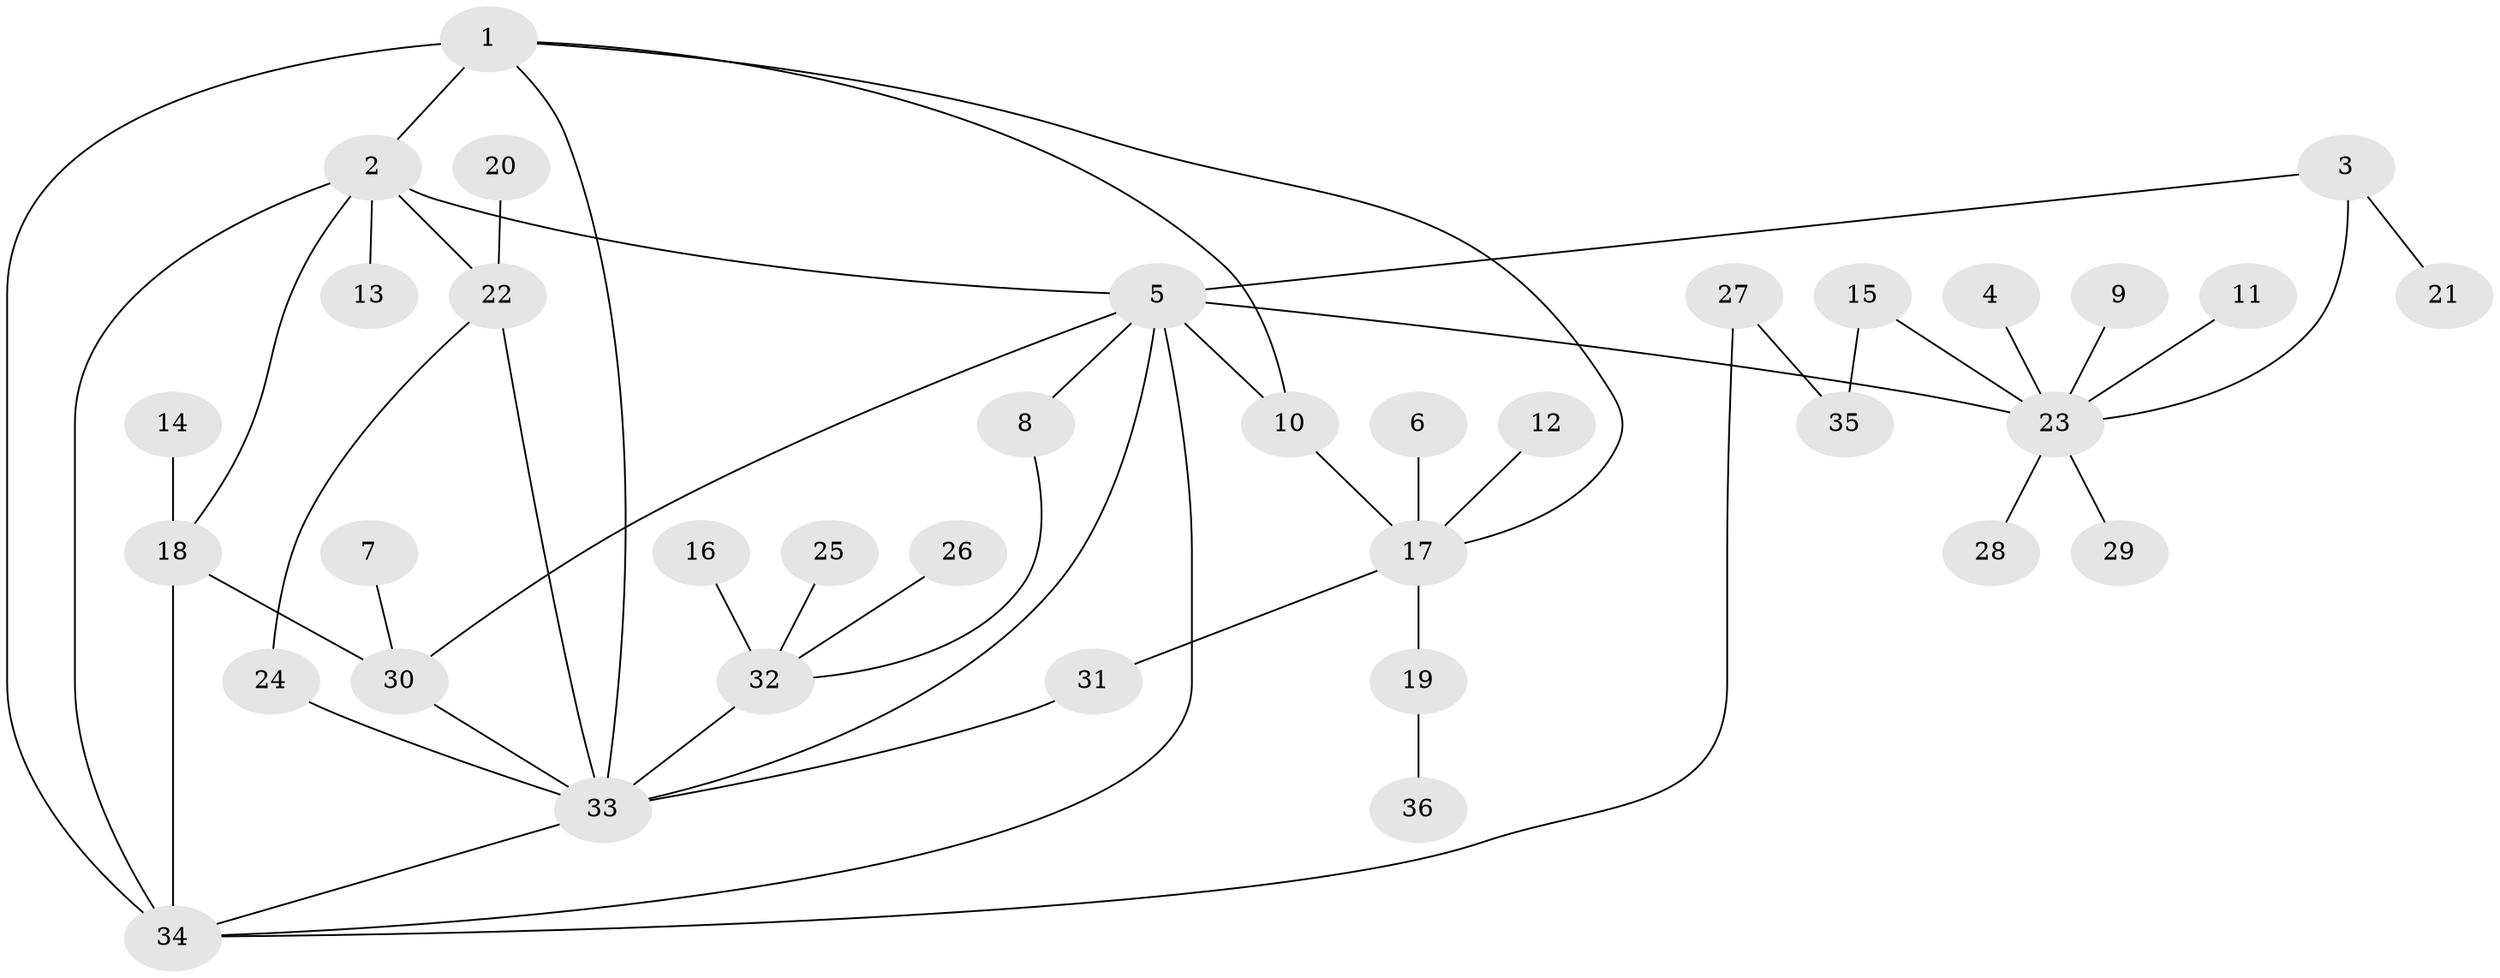 // original degree distribution, {6: 0.056338028169014086, 8: 0.04225352112676056, 7: 0.04225352112676056, 5: 0.028169014084507043, 2: 0.28169014084507044, 3: 0.056338028169014086, 10: 0.014084507042253521, 1: 0.4647887323943662, 4: 0.014084507042253521}
// Generated by graph-tools (version 1.1) at 2025/02/03/09/25 03:02:49]
// undirected, 36 vertices, 50 edges
graph export_dot {
graph [start="1"]
  node [color=gray90,style=filled];
  1;
  2;
  3;
  4;
  5;
  6;
  7;
  8;
  9;
  10;
  11;
  12;
  13;
  14;
  15;
  16;
  17;
  18;
  19;
  20;
  21;
  22;
  23;
  24;
  25;
  26;
  27;
  28;
  29;
  30;
  31;
  32;
  33;
  34;
  35;
  36;
  1 -- 2 [weight=1.0];
  1 -- 10 [weight=1.0];
  1 -- 17 [weight=1.0];
  1 -- 33 [weight=1.0];
  1 -- 34 [weight=2.0];
  2 -- 5 [weight=1.0];
  2 -- 13 [weight=1.0];
  2 -- 18 [weight=1.0];
  2 -- 22 [weight=2.0];
  2 -- 34 [weight=1.0];
  3 -- 5 [weight=1.0];
  3 -- 21 [weight=1.0];
  3 -- 23 [weight=1.0];
  4 -- 23 [weight=1.0];
  5 -- 8 [weight=1.0];
  5 -- 10 [weight=1.0];
  5 -- 23 [weight=1.0];
  5 -- 30 [weight=1.0];
  5 -- 33 [weight=1.0];
  5 -- 34 [weight=1.0];
  6 -- 17 [weight=1.0];
  7 -- 30 [weight=1.0];
  8 -- 32 [weight=1.0];
  9 -- 23 [weight=1.0];
  10 -- 17 [weight=1.0];
  11 -- 23 [weight=1.0];
  12 -- 17 [weight=1.0];
  14 -- 18 [weight=1.0];
  15 -- 23 [weight=1.0];
  15 -- 35 [weight=1.0];
  16 -- 32 [weight=1.0];
  17 -- 19 [weight=1.0];
  17 -- 31 [weight=1.0];
  18 -- 30 [weight=1.0];
  18 -- 34 [weight=2.0];
  19 -- 36 [weight=1.0];
  20 -- 22 [weight=1.0];
  22 -- 24 [weight=1.0];
  22 -- 33 [weight=1.0];
  23 -- 28 [weight=1.0];
  23 -- 29 [weight=1.0];
  24 -- 33 [weight=1.0];
  25 -- 32 [weight=1.0];
  26 -- 32 [weight=1.0];
  27 -- 34 [weight=1.0];
  27 -- 35 [weight=1.0];
  30 -- 33 [weight=1.0];
  31 -- 33 [weight=1.0];
  32 -- 33 [weight=2.0];
  33 -- 34 [weight=1.0];
}
